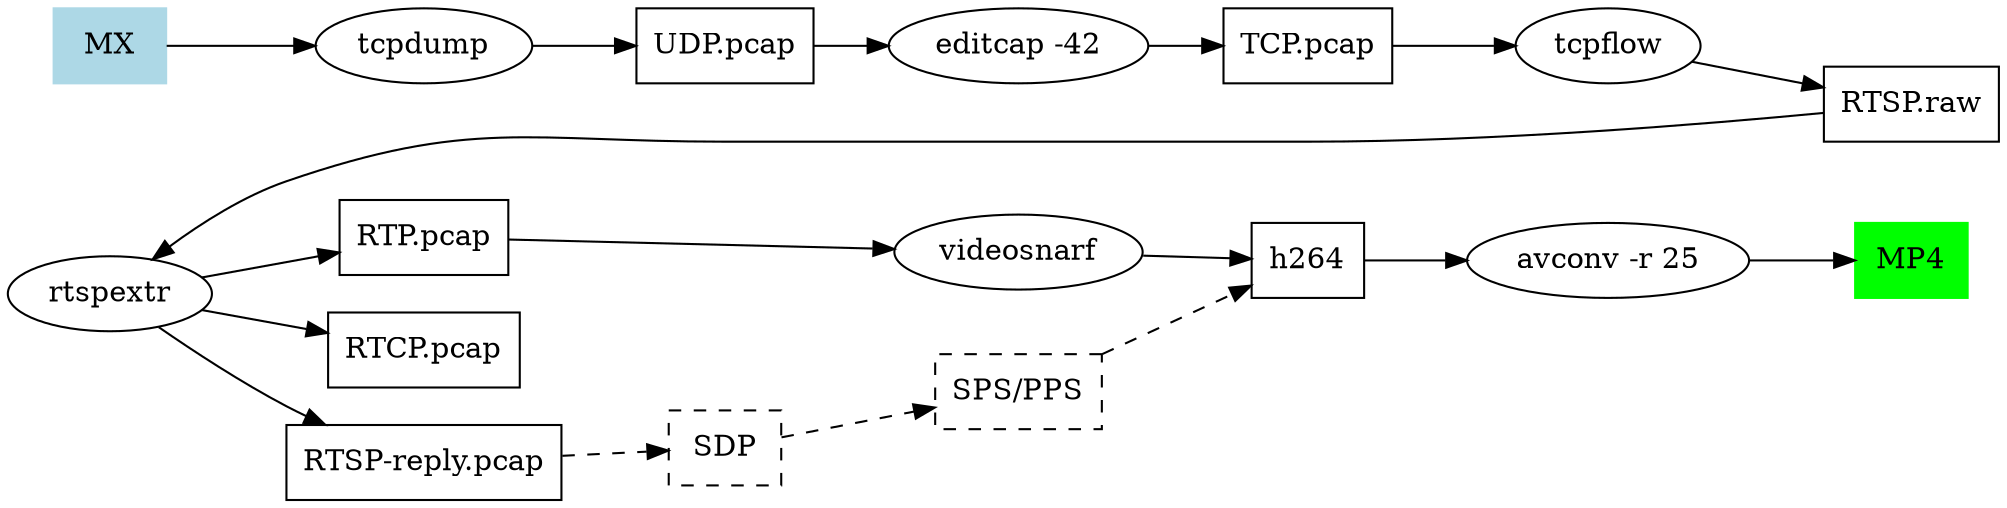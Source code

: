 digraph G {
  dpi = 75;
  rankdir = LR;

subgraph pre {
  label = "pre";

  MX [shape = box style = filled color = lightblue];
  tcpdump;
  "UDP.pcap" [shape = box];
  "editcap -42";
  "TCP.pcap" [shape = box];
  tcpflow;
  "RTSP.raw" [shape = box];
}

subgraph core {
  label = "core";

  rtspextr;
  "RTP.pcap" [shape = box];
  "RTCP.pcap" [shape = box];
  "RTSP-reply.pcap" [shape = box];
  videosnarf;
  "h264" [shape = box];
}

subgraph post {
  label = "post";

  SDP [shape = box style = dashed];
  "SPS/PPS" [shape = box style = dashed];
  "avconv -r 25";
  "MP4" [shape = box style = filled color = green];
}

MX -> tcpdump;
tcpdump -> "UDP.pcap";
"UDP.pcap" -> "editcap -42";
"editcap -42" -> "TCP.pcap";
"TCP.pcap" -> tcpflow;
tcpflow -> "RTSP.raw";

"RTSP.raw" -> rtspextr;
rtspextr -> "RTP.pcap";
rtspextr -> "RTCP.pcap";
rtspextr -> "RTSP-reply.pcap";
"RTP.pcap" -> videosnarf;
videosnarf -> "h264";

"RTSP-reply.pcap" -> SDP [style = dashed];
SDP -> "SPS/PPS" [style = dashed];
"SPS/PPS" -> "h264" [style = dashed];
"h264" -> "avconv -r 25";
"avconv -r 25" -> "MP4";

{ rank = same; MX; rtspextr }
}
